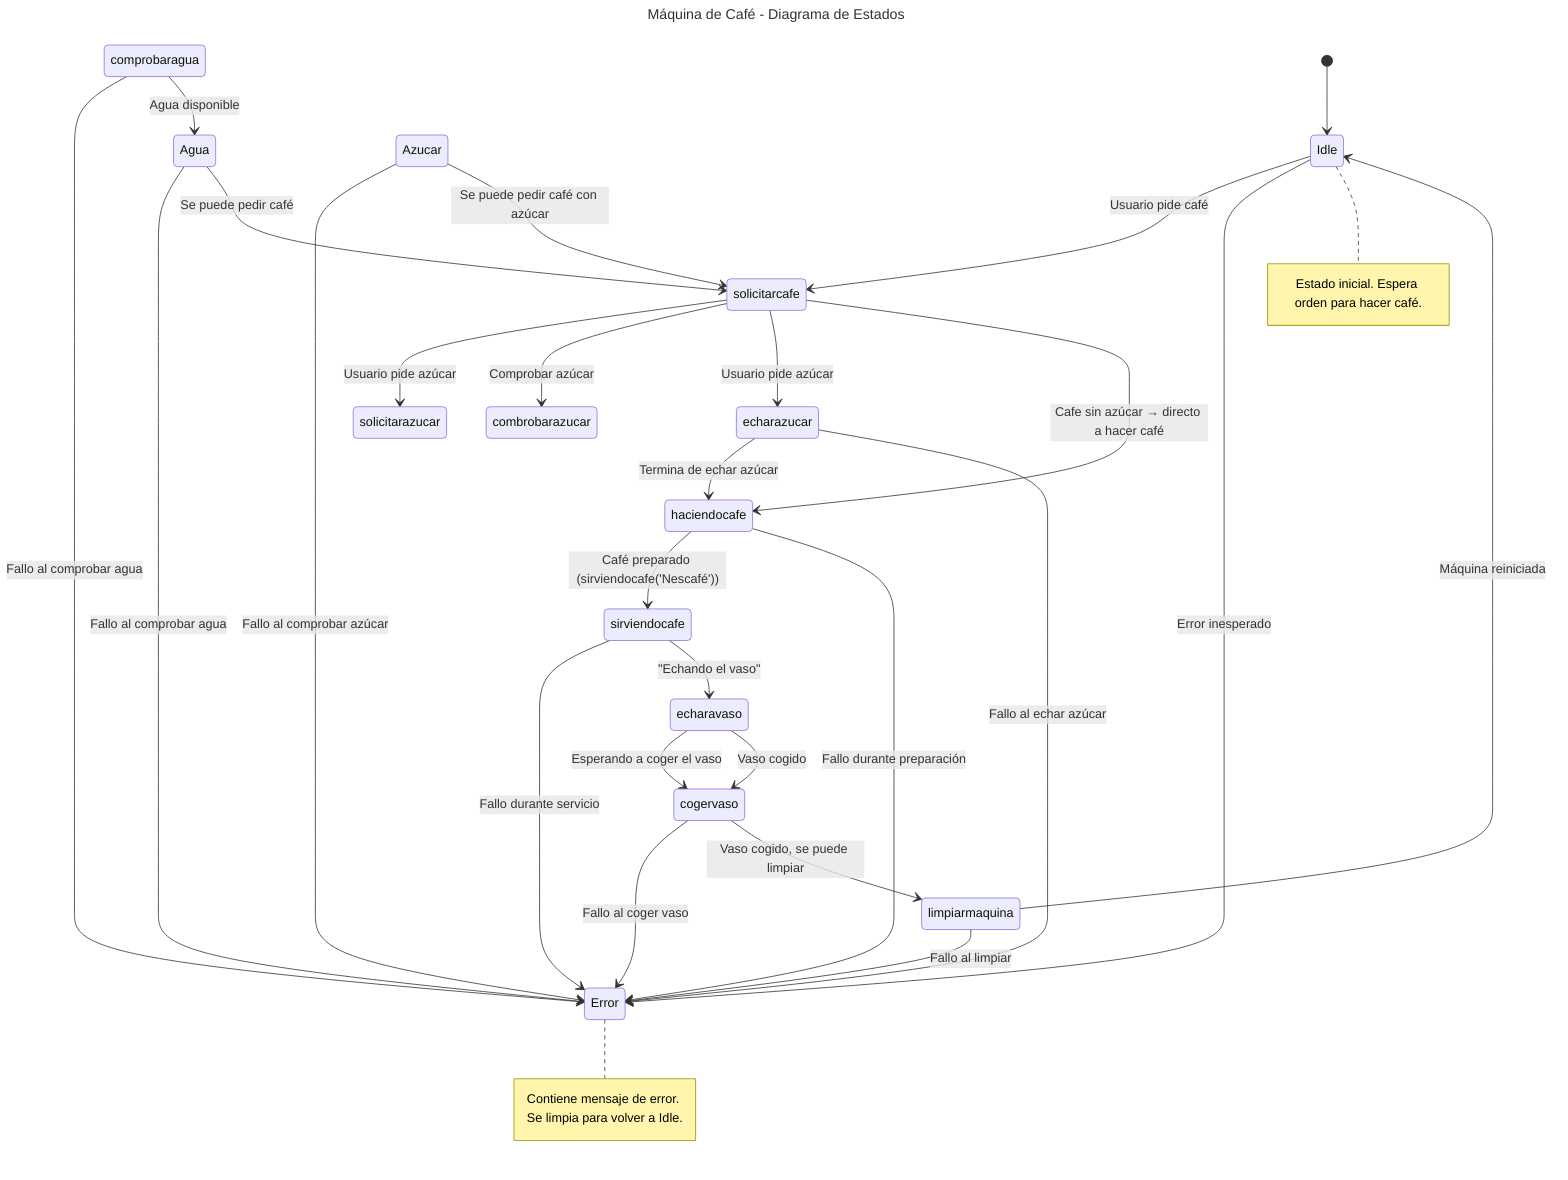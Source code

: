 ---
title: Máquina de Café - Diagrama de Estados
---
stateDiagram-v2
[*] --> Idle
Idle --> solicitarcafe: Usuario pide café
comprobaragua --> Error: Fallo al comprobar agua
comprobaragua --> Agua: Agua disponible
Agua --> Error: Fallo al comprobar agua
Agua --> solicitarcafe: Se puede pedir café
solicitarcafe --> solicitarazucar: Usuario pide azúcar
solicitarcafe --> combrobarazucar: Comprobar azúcar
Azucar --> Error: Fallo al comprobar azúcar
Azucar --> solicitarcafe: Se puede pedir café con azúcar
solicitarcafe --> echarazucar: Usuario pide azúcar
solicitarcafe --> haciendocafe: Cafe sin azúcar → directo a hacer café
echarazucar --> haciendocafe: Termina de echar azúcar
haciendocafe --> sirviendocafe: Café preparado (sirviendocafe('Nescafé'))
sirviendocafe --> Error: Fallo durante servicio
Idle --> Error: Error inesperado
haciendocafe --> Error: Fallo durante preparación
echarazucar --> Error: Fallo al echar azúcar
sirviendocafe --> echaravaso: "Echando el vaso"
echaravaso --> cogervaso: Esperando a coger el vaso
cogervaso --> Error: Fallo al coger vaso
echaravaso --> cogervaso: Vaso cogido
cogervaso --> limpiarmaquina:  Vaso cogido, se puede limpiar
limpiarmaquina --> Idle: Máquina reiniciada
limpiarmaquina --> Error: Fallo al limpiar
note right of Idle: Estado inicial. Espera orden para hacer café.
note right of Error: Contiene mensaje de error. Se limpia para volver a Idle.